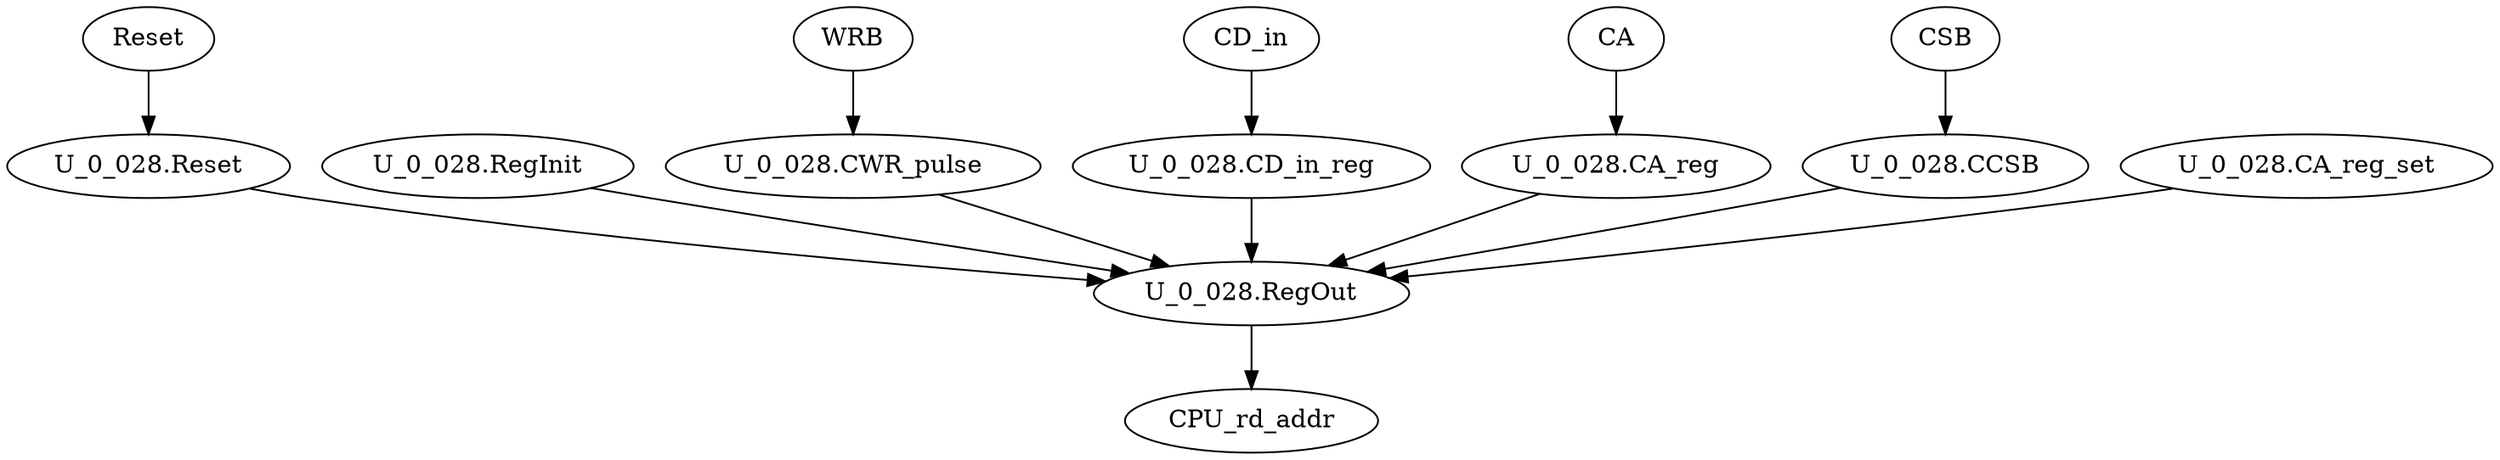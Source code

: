 strict digraph "" {
	CPU_rd_addr	 [complexity=0,
		importance=0.00571852560641,
		rank=0.0];
	Reset	 [complexity=1,
		importance=0.0308170945521,
		rank=0.0308170945521];
	"U_0_028.Reset"	 [complexity=1,
		importance=0.029063591725,
		rank=0.029063591725];
	Reset -> "U_0_028.Reset";
	"U_0_028.RegInit"	 [complexity=2,
		importance=0.0154021939933,
		rank=0.00770109699667];
	"U_0_028.RegOut"	 [complexity=0,
		importance=0.0136486911662,
		rank=0.0];
	"U_0_028.RegInit" -> "U_0_028.RegOut";
	WRB	 [complexity=4,
		importance=0.0171685902472,
		rank=0.00429214756179];
	"U_0_028.CWR_pulse"	 [complexity=4,
		importance=0.01541508742,
		rank=0.00385377185501];
	WRB -> "U_0_028.CWR_pulse";
	"U_0_028.CWR_pulse" -> "U_0_028.RegOut";
	"U_0_028.CD_in_reg"	 [complexity=2,
		importance=0.0154295925251,
		rank=0.00771479626255];
	"U_0_028.CD_in_reg" -> "U_0_028.RegOut";
	CD_in	 [complexity=2,
		importance=0.0171830953522,
		rank=0.00859154767611];
	CD_in -> "U_0_028.CD_in_reg";
	"U_0_028.Reset" -> "U_0_028.RegOut";
	"U_0_028.CA_reg"	 [complexity=4,
		importance=0.01541508742,
		rank=0.00385377185501];
	"U_0_028.CA_reg" -> "U_0_028.RegOut";
	CSB	 [complexity=4,
		importance=0.0171685902472,
		rank=0.00429214756179];
	"U_0_028.CCSB"	 [complexity=4,
		importance=0.01541508742,
		rank=0.00385377185501];
	CSB -> "U_0_028.CCSB";
	"U_0_028.CA_reg_set"	 [complexity=4,
		importance=0.0154021939933,
		rank=0.00385054849833];
	"U_0_028.CA_reg_set" -> "U_0_028.RegOut";
	"U_0_028.CCSB" -> "U_0_028.RegOut";
	CA	 [complexity=4,
		importance=0.0171685902472,
		rank=0.00429214756179];
	CA -> "U_0_028.CA_reg";
	"U_0_028.RegOut" -> CPU_rd_addr;
}
